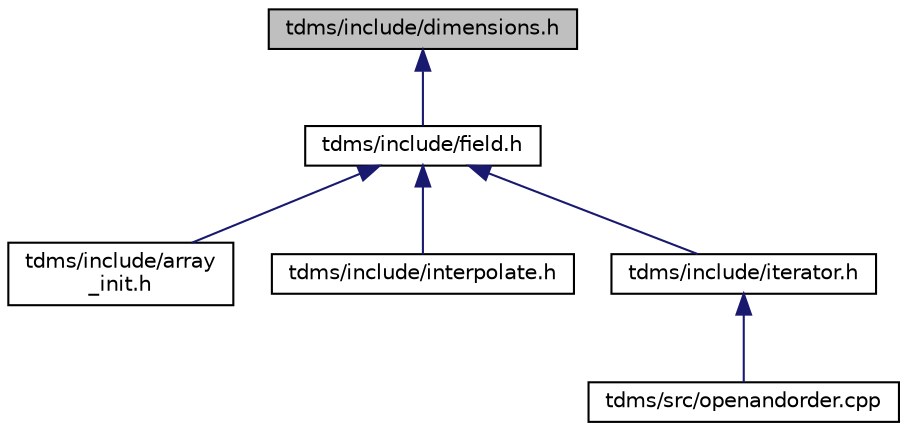 digraph "tdms/include/dimensions.h"
{
 // LATEX_PDF_SIZE
  edge [fontname="Helvetica",fontsize="10",labelfontname="Helvetica",labelfontsize="10"];
  node [fontname="Helvetica",fontsize="10",shape=record];
  Node1 [label="tdms/include/dimensions.h",height=0.2,width=0.4,color="black", fillcolor="grey75", style="filled", fontcolor="black",tooltip=" "];
  Node1 -> Node2 [dir="back",color="midnightblue",fontsize="10",style="solid",fontname="Helvetica"];
  Node2 [label="tdms/include/field.h",height=0.2,width=0.4,color="black", fillcolor="white", style="filled",URL="$field_8h.html",tooltip="Classes for the electric and magnetic (split) fields on a grid."];
  Node2 -> Node3 [dir="back",color="midnightblue",fontsize="10",style="solid",fontname="Helvetica"];
  Node3 [label="tdms/include/array\l_init.h",height=0.2,width=0.4,color="black", fillcolor="white", style="filled",URL="$array__init_8h.html",tooltip="A collection of functions for array initialisation given MATLAB pointers."];
  Node2 -> Node4 [dir="back",color="midnightblue",fontsize="10",style="solid",fontname="Helvetica"];
  Node4 [label="tdms/include/interpolate.h",height=0.2,width=0.4,color="black", fillcolor="white", style="filled",URL="$interpolate_8h.html",tooltip="Interpolation of field values within FDTD grid."];
  Node2 -> Node5 [dir="back",color="midnightblue",fontsize="10",style="solid",fontname="Helvetica"];
  Node5 [label="tdms/include/iterator.h",height=0.2,width=0.4,color="black", fillcolor="white", style="filled",URL="$iterator_8h.html",tooltip="The main time propogation algorithm."];
  Node5 -> Node6 [dir="back",color="midnightblue",fontsize="10",style="solid",fontname="Helvetica"];
  Node6 [label="tdms/src/openandorder.cpp",height=0.2,width=0.4,color="black", fillcolor="white", style="filled",URL="$openandorder_8cpp.html",tooltip="Launch and file IO."];
}
